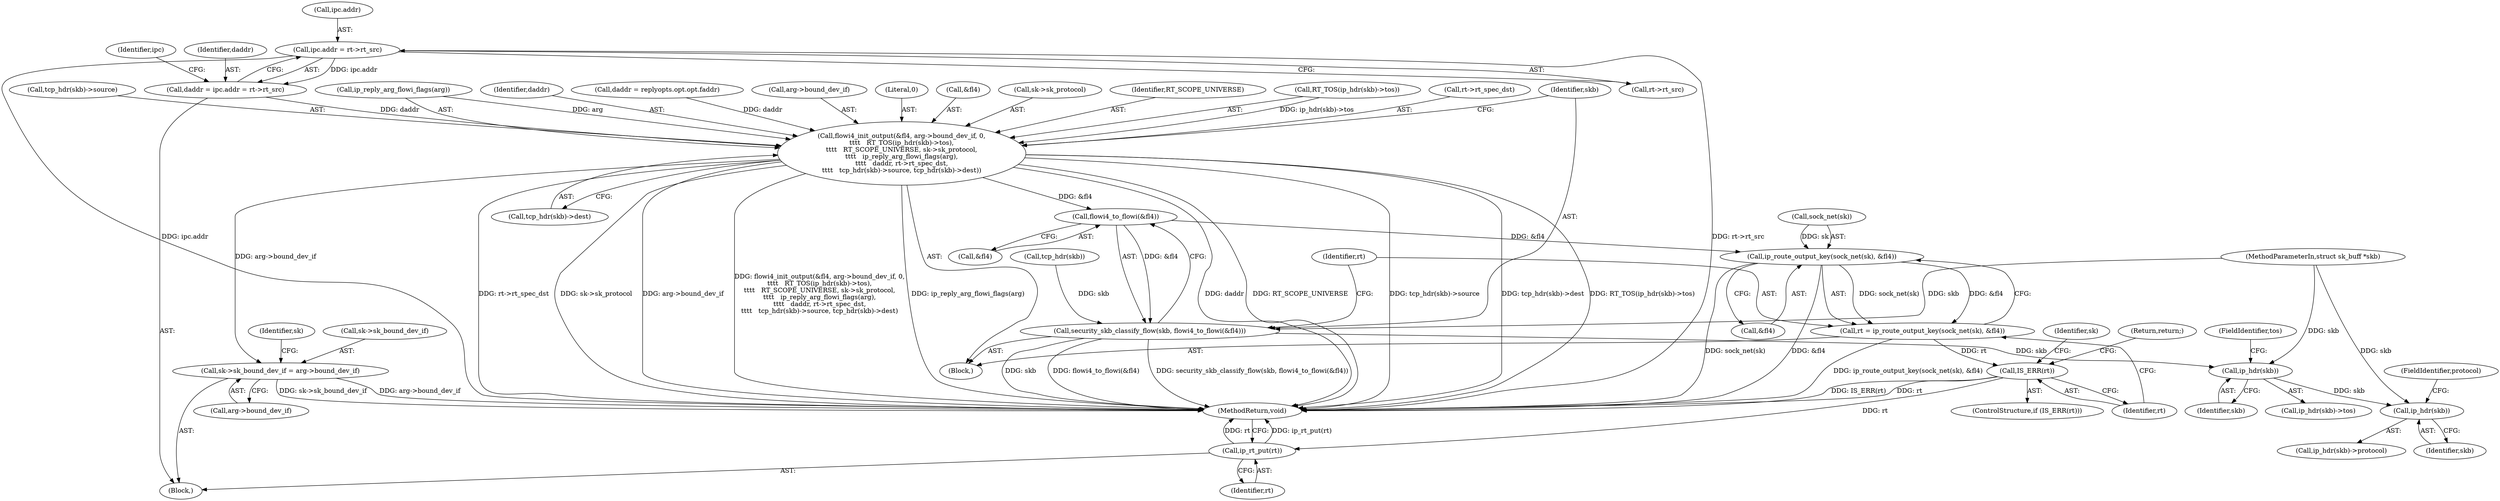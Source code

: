 digraph "0_linux_f6d8bd051c391c1c0458a30b2a7abcd939329259_23@pointer" {
"1000132" [label="(Call,ipc.addr = rt->rt_src)"];
"1000130" [label="(Call,daddr = ipc.addr = rt->rt_src)"];
"1000185" [label="(Call,flowi4_init_output(&fl4, arg->bound_dev_if, 0,\n\t\t\t\t   RT_TOS(ip_hdr(skb)->tos),\n\t\t\t\t   RT_SCOPE_UNIVERSE, sk->sk_protocol,\n\t\t\t\t   ip_reply_arg_flowi_flags(arg),\n\t\t\t\t   daddr, rt->rt_spec_dst,\n\t\t\t\t   tcp_hdr(skb)->source, tcp_hdr(skb)->dest))"];
"1000217" [label="(Call,flowi4_to_flowi(&fl4))"];
"1000215" [label="(Call,security_skb_classify_flow(skb, flowi4_to_flowi(&fl4)))"];
"1000238" [label="(Call,ip_hdr(skb))"];
"1000253" [label="(Call,ip_hdr(skb))"];
"1000222" [label="(Call,ip_route_output_key(sock_net(sk), &fl4))"];
"1000220" [label="(Call,rt = ip_route_output_key(sock_net(sk), &fl4))"];
"1000228" [label="(Call,IS_ERR(rt))"];
"1000322" [label="(Call,ip_rt_put(rt))"];
"1000256" [label="(Call,sk->sk_bound_dev_if = arg->bound_dev_if)"];
"1000106" [label="(Block,)"];
"1000217" [label="(Call,flowi4_to_flowi(&fl4))"];
"1000174" [label="(Call,daddr = replyopts.opt.opt.faddr)"];
"1000212" [label="(Call,tcp_hdr(skb))"];
"1000237" [label="(Call,ip_hdr(skb)->tos)"];
"1000260" [label="(Call,arg->bound_dev_if)"];
"1000222" [label="(Call,ip_route_output_key(sock_net(sk), &fl4))"];
"1000130" [label="(Call,daddr = ipc.addr = rt->rt_src)"];
"1000141" [label="(Identifier,ipc)"];
"1000188" [label="(Call,arg->bound_dev_if)"];
"1000257" [label="(Call,sk->sk_bound_dev_if)"];
"1000191" [label="(Literal,0)"];
"1000186" [label="(Call,&fl4)"];
"1000221" [label="(Identifier,rt)"];
"1000103" [label="(MethodParameterIn,struct sk_buff *skb)"];
"1000255" [label="(FieldIdentifier,protocol)"];
"1000220" [label="(Call,rt = ip_route_output_key(sock_net(sk), &fl4))"];
"1000131" [label="(Identifier,daddr)"];
"1000211" [label="(Call,tcp_hdr(skb)->dest)"];
"1000238" [label="(Call,ip_hdr(skb))"];
"1000132" [label="(Call,ipc.addr = rt->rt_src)"];
"1000183" [label="(Block,)"];
"1000198" [label="(Call,sk->sk_protocol)"];
"1000252" [label="(Call,ip_hdr(skb)->protocol)"];
"1000197" [label="(Identifier,RT_SCOPE_UNIVERSE)"];
"1000253" [label="(Call,ip_hdr(skb))"];
"1000256" [label="(Call,sk->sk_bound_dev_if = arg->bound_dev_if)"];
"1000225" [label="(Call,&fl4)"];
"1000240" [label="(FieldIdentifier,tos)"];
"1000185" [label="(Call,flowi4_init_output(&fl4, arg->bound_dev_if, 0,\n\t\t\t\t   RT_TOS(ip_hdr(skb)->tos),\n\t\t\t\t   RT_SCOPE_UNIVERSE, sk->sk_protocol,\n\t\t\t\t   ip_reply_arg_flowi_flags(arg),\n\t\t\t\t   daddr, rt->rt_spec_dst,\n\t\t\t\t   tcp_hdr(skb)->source, tcp_hdr(skb)->dest))"];
"1000323" [label="(Identifier,rt)"];
"1000192" [label="(Call,RT_TOS(ip_hdr(skb)->tos))"];
"1000322" [label="(Call,ip_rt_put(rt))"];
"1000232" [label="(Identifier,sk)"];
"1000204" [label="(Call,rt->rt_spec_dst)"];
"1000230" [label="(Return,return;)"];
"1000207" [label="(Call,tcp_hdr(skb)->source)"];
"1000133" [label="(Call,ipc.addr)"];
"1000324" [label="(MethodReturn,void)"];
"1000254" [label="(Identifier,skb)"];
"1000201" [label="(Call,ip_reply_arg_flowi_flags(arg))"];
"1000228" [label="(Call,IS_ERR(rt))"];
"1000136" [label="(Call,rt->rt_src)"];
"1000203" [label="(Identifier,daddr)"];
"1000218" [label="(Call,&fl4)"];
"1000216" [label="(Identifier,skb)"];
"1000264" [label="(Identifier,sk)"];
"1000223" [label="(Call,sock_net(sk))"];
"1000215" [label="(Call,security_skb_classify_flow(skb, flowi4_to_flowi(&fl4)))"];
"1000227" [label="(ControlStructure,if (IS_ERR(rt)))"];
"1000239" [label="(Identifier,skb)"];
"1000229" [label="(Identifier,rt)"];
"1000132" -> "1000130"  [label="AST: "];
"1000132" -> "1000136"  [label="CFG: "];
"1000133" -> "1000132"  [label="AST: "];
"1000136" -> "1000132"  [label="AST: "];
"1000130" -> "1000132"  [label="CFG: "];
"1000132" -> "1000324"  [label="DDG: ipc.addr"];
"1000132" -> "1000324"  [label="DDG: rt->rt_src"];
"1000132" -> "1000130"  [label="DDG: ipc.addr"];
"1000130" -> "1000106"  [label="AST: "];
"1000131" -> "1000130"  [label="AST: "];
"1000141" -> "1000130"  [label="CFG: "];
"1000130" -> "1000185"  [label="DDG: daddr"];
"1000185" -> "1000183"  [label="AST: "];
"1000185" -> "1000211"  [label="CFG: "];
"1000186" -> "1000185"  [label="AST: "];
"1000188" -> "1000185"  [label="AST: "];
"1000191" -> "1000185"  [label="AST: "];
"1000192" -> "1000185"  [label="AST: "];
"1000197" -> "1000185"  [label="AST: "];
"1000198" -> "1000185"  [label="AST: "];
"1000201" -> "1000185"  [label="AST: "];
"1000203" -> "1000185"  [label="AST: "];
"1000204" -> "1000185"  [label="AST: "];
"1000207" -> "1000185"  [label="AST: "];
"1000211" -> "1000185"  [label="AST: "];
"1000216" -> "1000185"  [label="CFG: "];
"1000185" -> "1000324"  [label="DDG: flowi4_init_output(&fl4, arg->bound_dev_if, 0,\n\t\t\t\t   RT_TOS(ip_hdr(skb)->tos),\n\t\t\t\t   RT_SCOPE_UNIVERSE, sk->sk_protocol,\n\t\t\t\t   ip_reply_arg_flowi_flags(arg),\n\t\t\t\t   daddr, rt->rt_spec_dst,\n\t\t\t\t   tcp_hdr(skb)->source, tcp_hdr(skb)->dest)"];
"1000185" -> "1000324"  [label="DDG: arg->bound_dev_if"];
"1000185" -> "1000324"  [label="DDG: ip_reply_arg_flowi_flags(arg)"];
"1000185" -> "1000324"  [label="DDG: daddr"];
"1000185" -> "1000324"  [label="DDG: tcp_hdr(skb)->source"];
"1000185" -> "1000324"  [label="DDG: RT_SCOPE_UNIVERSE"];
"1000185" -> "1000324"  [label="DDG: tcp_hdr(skb)->dest"];
"1000185" -> "1000324"  [label="DDG: RT_TOS(ip_hdr(skb)->tos)"];
"1000185" -> "1000324"  [label="DDG: rt->rt_spec_dst"];
"1000185" -> "1000324"  [label="DDG: sk->sk_protocol"];
"1000192" -> "1000185"  [label="DDG: ip_hdr(skb)->tos"];
"1000201" -> "1000185"  [label="DDG: arg"];
"1000174" -> "1000185"  [label="DDG: daddr"];
"1000185" -> "1000217"  [label="DDG: &fl4"];
"1000185" -> "1000256"  [label="DDG: arg->bound_dev_if"];
"1000217" -> "1000215"  [label="AST: "];
"1000217" -> "1000218"  [label="CFG: "];
"1000218" -> "1000217"  [label="AST: "];
"1000215" -> "1000217"  [label="CFG: "];
"1000217" -> "1000215"  [label="DDG: &fl4"];
"1000217" -> "1000222"  [label="DDG: &fl4"];
"1000215" -> "1000183"  [label="AST: "];
"1000216" -> "1000215"  [label="AST: "];
"1000221" -> "1000215"  [label="CFG: "];
"1000215" -> "1000324"  [label="DDG: skb"];
"1000215" -> "1000324"  [label="DDG: flowi4_to_flowi(&fl4)"];
"1000215" -> "1000324"  [label="DDG: security_skb_classify_flow(skb, flowi4_to_flowi(&fl4))"];
"1000212" -> "1000215"  [label="DDG: skb"];
"1000103" -> "1000215"  [label="DDG: skb"];
"1000215" -> "1000238"  [label="DDG: skb"];
"1000238" -> "1000237"  [label="AST: "];
"1000238" -> "1000239"  [label="CFG: "];
"1000239" -> "1000238"  [label="AST: "];
"1000240" -> "1000238"  [label="CFG: "];
"1000103" -> "1000238"  [label="DDG: skb"];
"1000238" -> "1000253"  [label="DDG: skb"];
"1000253" -> "1000252"  [label="AST: "];
"1000253" -> "1000254"  [label="CFG: "];
"1000254" -> "1000253"  [label="AST: "];
"1000255" -> "1000253"  [label="CFG: "];
"1000103" -> "1000253"  [label="DDG: skb"];
"1000222" -> "1000220"  [label="AST: "];
"1000222" -> "1000225"  [label="CFG: "];
"1000223" -> "1000222"  [label="AST: "];
"1000225" -> "1000222"  [label="AST: "];
"1000220" -> "1000222"  [label="CFG: "];
"1000222" -> "1000324"  [label="DDG: &fl4"];
"1000222" -> "1000324"  [label="DDG: sock_net(sk)"];
"1000222" -> "1000220"  [label="DDG: sock_net(sk)"];
"1000222" -> "1000220"  [label="DDG: &fl4"];
"1000223" -> "1000222"  [label="DDG: sk"];
"1000220" -> "1000183"  [label="AST: "];
"1000221" -> "1000220"  [label="AST: "];
"1000229" -> "1000220"  [label="CFG: "];
"1000220" -> "1000324"  [label="DDG: ip_route_output_key(sock_net(sk), &fl4)"];
"1000220" -> "1000228"  [label="DDG: rt"];
"1000228" -> "1000227"  [label="AST: "];
"1000228" -> "1000229"  [label="CFG: "];
"1000229" -> "1000228"  [label="AST: "];
"1000230" -> "1000228"  [label="CFG: "];
"1000232" -> "1000228"  [label="CFG: "];
"1000228" -> "1000324"  [label="DDG: IS_ERR(rt)"];
"1000228" -> "1000324"  [label="DDG: rt"];
"1000228" -> "1000322"  [label="DDG: rt"];
"1000322" -> "1000106"  [label="AST: "];
"1000322" -> "1000323"  [label="CFG: "];
"1000323" -> "1000322"  [label="AST: "];
"1000324" -> "1000322"  [label="CFG: "];
"1000322" -> "1000324"  [label="DDG: ip_rt_put(rt)"];
"1000322" -> "1000324"  [label="DDG: rt"];
"1000256" -> "1000106"  [label="AST: "];
"1000256" -> "1000260"  [label="CFG: "];
"1000257" -> "1000256"  [label="AST: "];
"1000260" -> "1000256"  [label="AST: "];
"1000264" -> "1000256"  [label="CFG: "];
"1000256" -> "1000324"  [label="DDG: arg->bound_dev_if"];
"1000256" -> "1000324"  [label="DDG: sk->sk_bound_dev_if"];
}
